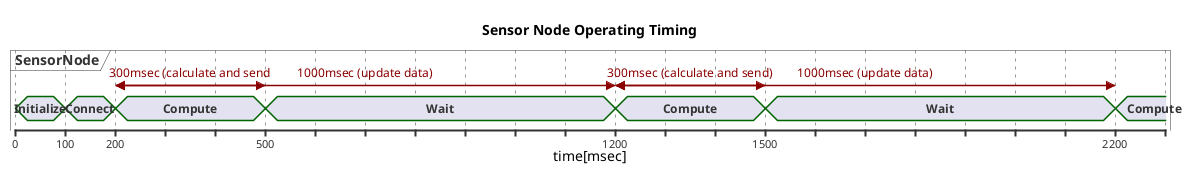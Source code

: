 @startuml

Title Sensor Node Operating Timing

concise "SensorNode" as WU

@WU
0 is Initialize
+100 is Connect
+100 is Compute
+300 is Wait
+700 is Compute
+300 is Wait
+700 is Compute
@200 <-> @500 : 300msec (calculate and send
@200 <-> @1200 : 1000msec (update data)
@1200 <-> @1500 : 300msec (calculate and send)
@1200 <-> @2200 : 1000msec (update data)

caption : time[msec]

@enduml
